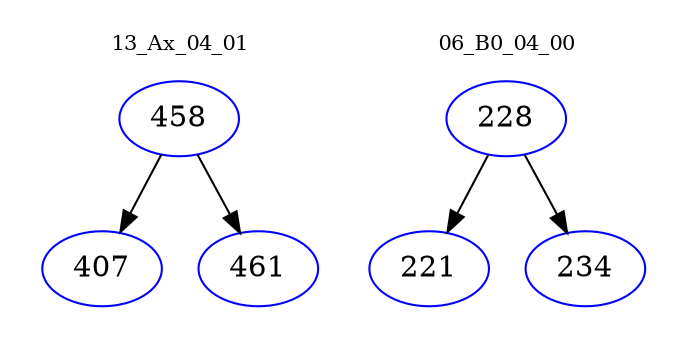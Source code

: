 digraph{
subgraph cluster_0 {
color = white
label = "13_Ax_04_01";
fontsize=10;
T0_458 [label="458", color="blue"]
T0_458 -> T0_407 [color="black"]
T0_407 [label="407", color="blue"]
T0_458 -> T0_461 [color="black"]
T0_461 [label="461", color="blue"]
}
subgraph cluster_1 {
color = white
label = "06_B0_04_00";
fontsize=10;
T1_228 [label="228", color="blue"]
T1_228 -> T1_221 [color="black"]
T1_221 [label="221", color="blue"]
T1_228 -> T1_234 [color="black"]
T1_234 [label="234", color="blue"]
}
}
